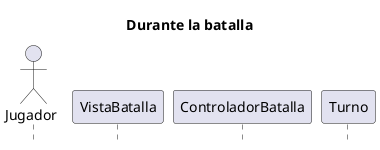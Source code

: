 @startuml
hide footbox
title Durante la batalla

actor Jugador as j

participant VistaBatalla as visBat
participant ControladorBatalla as contBat
participant Turno as t

@enduml
